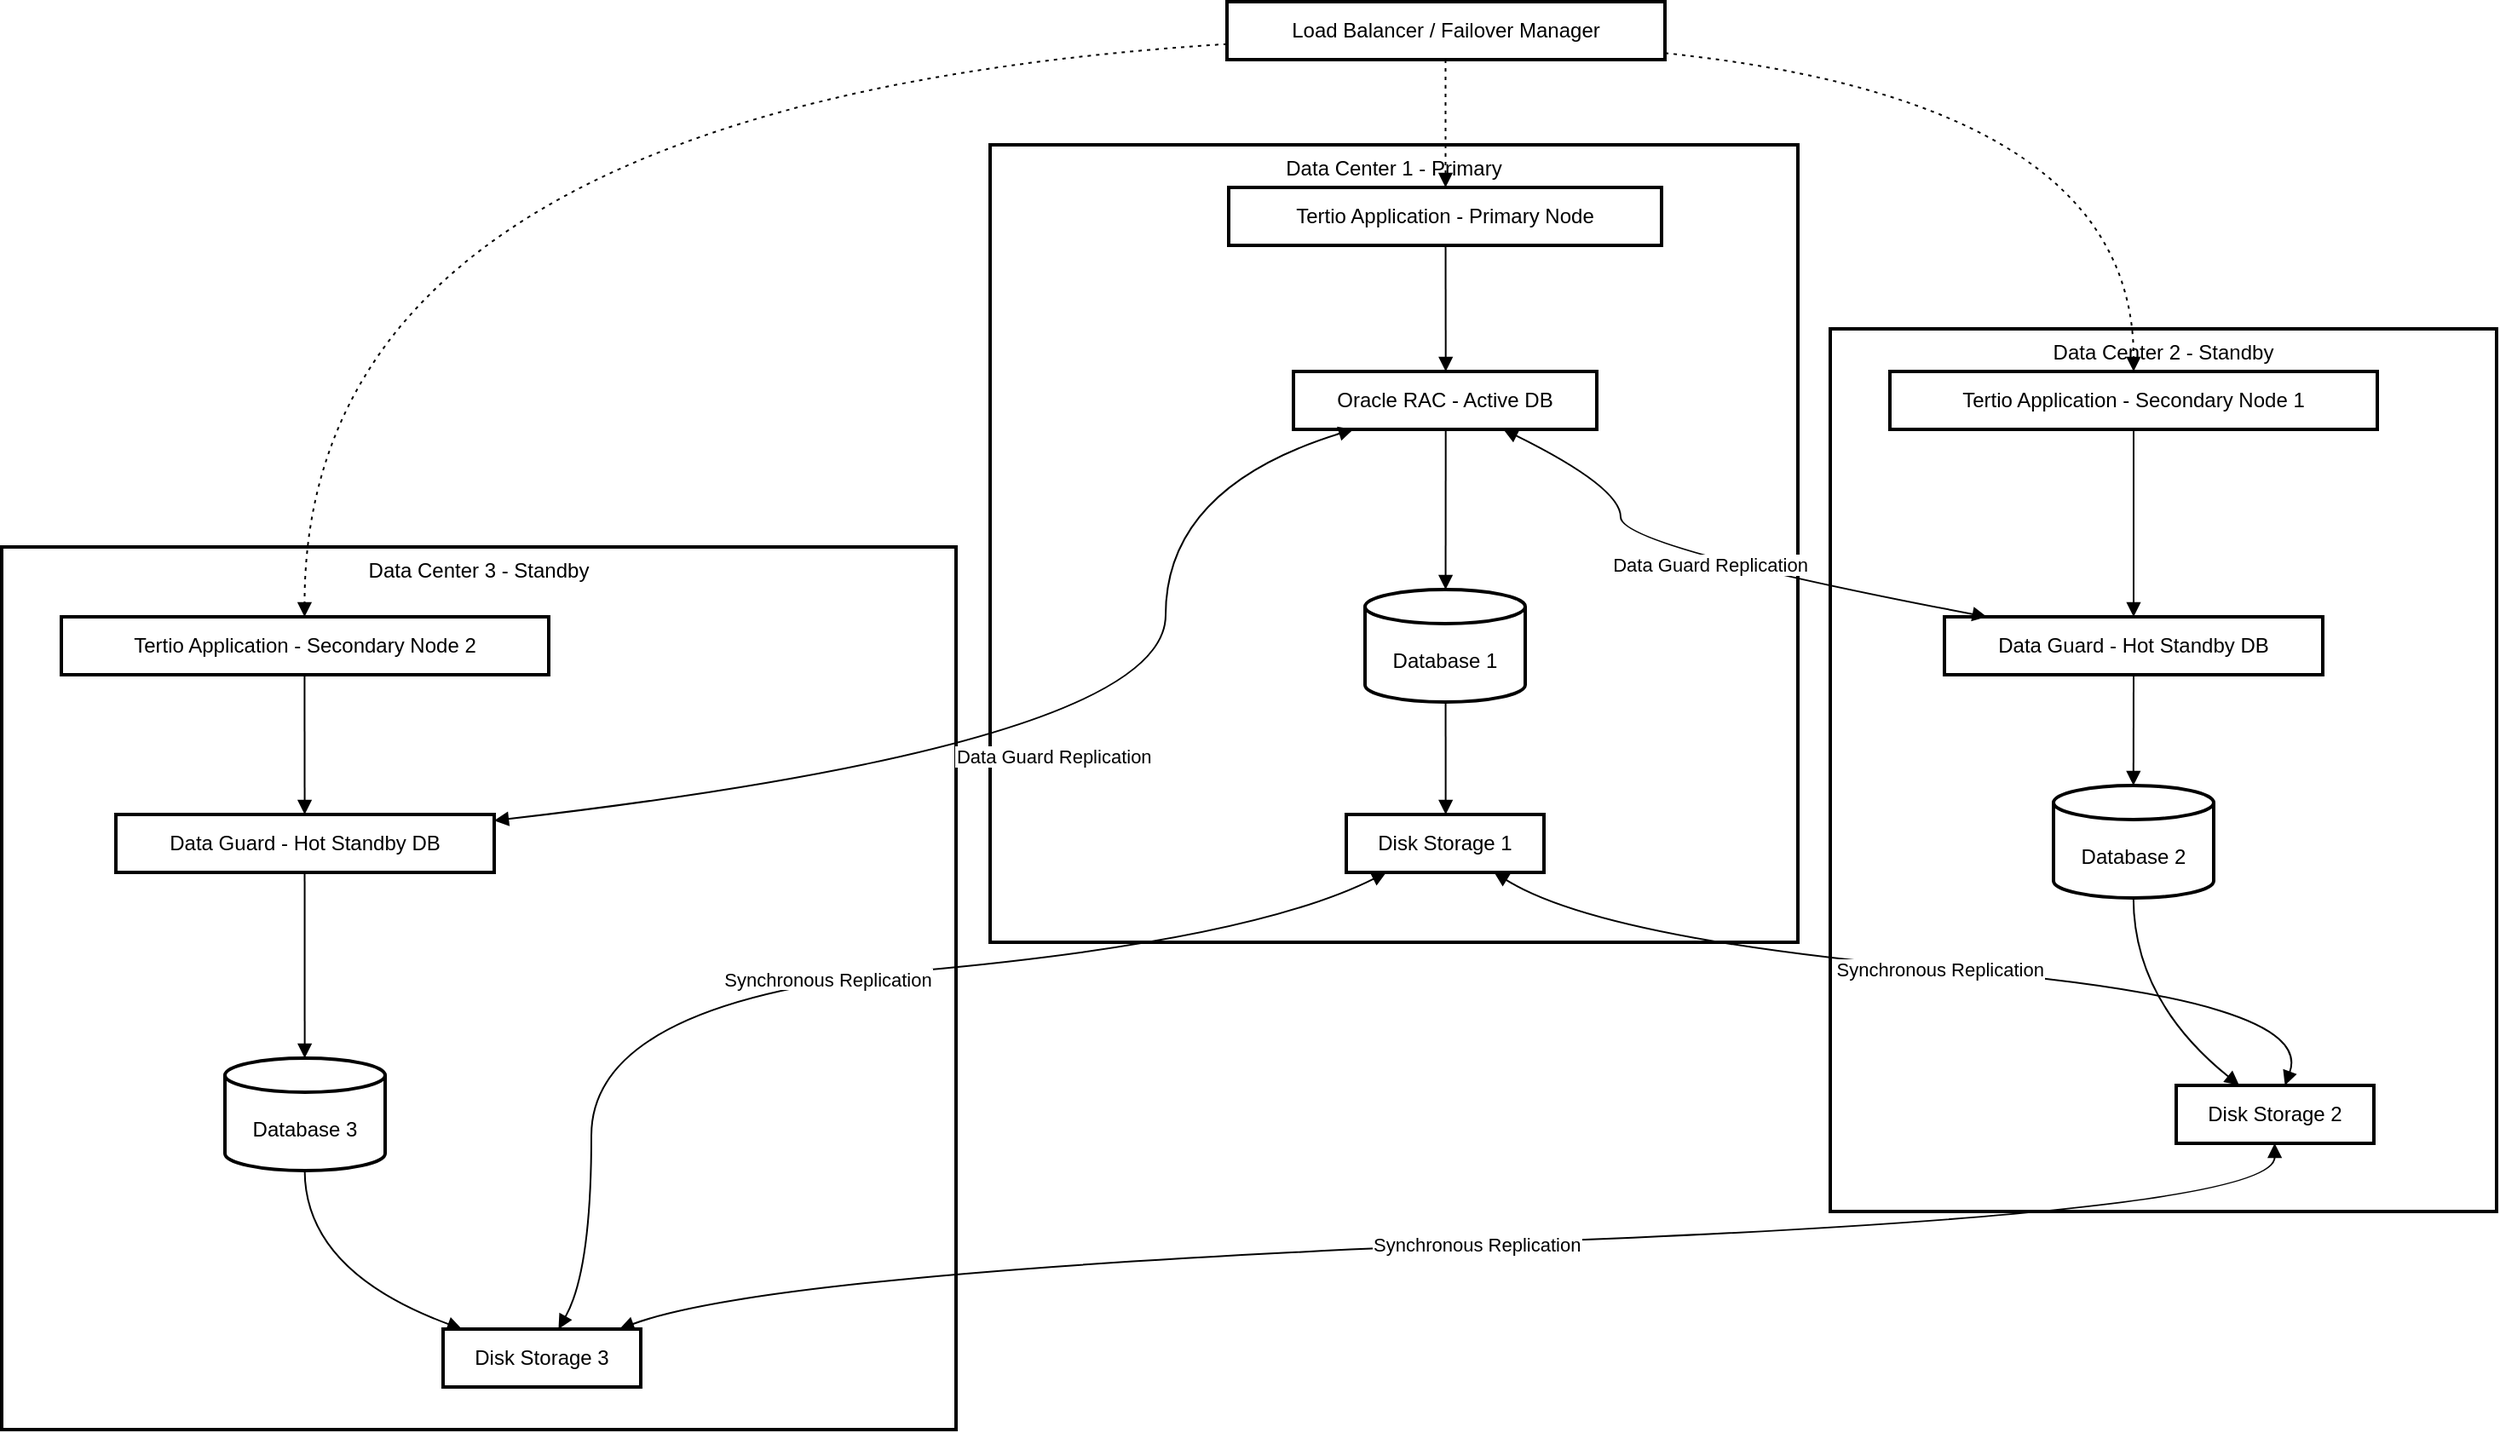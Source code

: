 <mxfile version="24.2.1" type="github">
  <diagram name="Page-1" id="8W2glJkeStnLo5OgLJPn">
    <mxGraphModel dx="2263" dy="1223" grid="1" gridSize="10" guides="1" tooltips="1" connect="1" arrows="1" fold="1" page="1" pageScale="1" pageWidth="827" pageHeight="1169" math="0" shadow="0">
      <root>
        <mxCell id="0" />
        <mxCell id="1" parent="0" />
        <mxCell id="mDXTPYa2_8iE_sngVwxN-43" value="Data Center 3 - Standby" style="whiteSpace=wrap;strokeWidth=2;verticalAlign=top;" vertex="1" parent="1">
          <mxGeometry x="20" y="340" width="560" height="518" as="geometry" />
        </mxCell>
        <mxCell id="mDXTPYa2_8iE_sngVwxN-44" value="Tertio Application - Secondary Node 2" style="whiteSpace=wrap;strokeWidth=2;" vertex="1" parent="1">
          <mxGeometry x="55" y="381" width="286" height="34" as="geometry" />
        </mxCell>
        <mxCell id="mDXTPYa2_8iE_sngVwxN-45" value="Data Guard - Hot Standby DB" style="whiteSpace=wrap;strokeWidth=2;" vertex="1" parent="1">
          <mxGeometry x="87" y="497" width="222" height="34" as="geometry" />
        </mxCell>
        <mxCell id="mDXTPYa2_8iE_sngVwxN-46" value="Disk Storage 3" style="whiteSpace=wrap;strokeWidth=2;" vertex="1" parent="1">
          <mxGeometry x="279" y="799" width="116" height="34" as="geometry" />
        </mxCell>
        <mxCell id="mDXTPYa2_8iE_sngVwxN-47" value="Database 3" style="shape=cylinder3;boundedLbl=1;backgroundOutline=1;size=10;strokeWidth=2;whiteSpace=wrap;" vertex="1" parent="1">
          <mxGeometry x="151" y="640" width="94" height="66" as="geometry" />
        </mxCell>
        <mxCell id="mDXTPYa2_8iE_sngVwxN-48" value="Data Center 2 - Standby" style="whiteSpace=wrap;strokeWidth=2;verticalAlign=top;" vertex="1" parent="1">
          <mxGeometry x="1093" y="212" width="391" height="518" as="geometry" />
        </mxCell>
        <mxCell id="mDXTPYa2_8iE_sngVwxN-49" value="Tertio Application - Secondary Node 1" style="whiteSpace=wrap;strokeWidth=2;" vertex="1" parent="1">
          <mxGeometry x="1128" y="237" width="286" height="34" as="geometry" />
        </mxCell>
        <mxCell id="mDXTPYa2_8iE_sngVwxN-50" value="Data Guard - Hot Standby DB" style="whiteSpace=wrap;strokeWidth=2;" vertex="1" parent="1">
          <mxGeometry x="1160" y="381" width="222" height="34" as="geometry" />
        </mxCell>
        <mxCell id="mDXTPYa2_8iE_sngVwxN-51" value="Disk Storage 2" style="whiteSpace=wrap;strokeWidth=2;" vertex="1" parent="1">
          <mxGeometry x="1296" y="656" width="116" height="34" as="geometry" />
        </mxCell>
        <mxCell id="mDXTPYa2_8iE_sngVwxN-52" value="Database 2" style="shape=cylinder3;boundedLbl=1;backgroundOutline=1;size=10;strokeWidth=2;whiteSpace=wrap;" vertex="1" parent="1">
          <mxGeometry x="1224" y="480" width="94" height="66" as="geometry" />
        </mxCell>
        <mxCell id="mDXTPYa2_8iE_sngVwxN-53" value="Data Center 1 - Primary" style="whiteSpace=wrap;strokeWidth=2;verticalAlign=top;" vertex="1" parent="1">
          <mxGeometry x="600" y="104" width="474" height="468" as="geometry" />
        </mxCell>
        <mxCell id="mDXTPYa2_8iE_sngVwxN-54" value="Tertio Application - Primary Node" style="whiteSpace=wrap;strokeWidth=2;" vertex="1" parent="1">
          <mxGeometry x="740" y="129" width="254" height="34" as="geometry" />
        </mxCell>
        <mxCell id="mDXTPYa2_8iE_sngVwxN-55" value="Oracle RAC - Active DB" style="whiteSpace=wrap;strokeWidth=2;" vertex="1" parent="1">
          <mxGeometry x="778" y="237" width="178" height="34" as="geometry" />
        </mxCell>
        <mxCell id="mDXTPYa2_8iE_sngVwxN-56" value="Disk Storage 1" style="whiteSpace=wrap;strokeWidth=2;" vertex="1" parent="1">
          <mxGeometry x="809" y="497" width="116" height="34" as="geometry" />
        </mxCell>
        <mxCell id="mDXTPYa2_8iE_sngVwxN-57" value="Database 1" style="shape=cylinder3;boundedLbl=1;backgroundOutline=1;size=10;strokeWidth=2;whiteSpace=wrap;" vertex="1" parent="1">
          <mxGeometry x="820" y="365" width="94" height="66" as="geometry" />
        </mxCell>
        <mxCell id="mDXTPYa2_8iE_sngVwxN-58" value="Load Balancer / Failover Manager" style="whiteSpace=wrap;strokeWidth=2;" vertex="1" parent="1">
          <mxGeometry x="739" y="20" width="257" height="34" as="geometry" />
        </mxCell>
        <mxCell id="mDXTPYa2_8iE_sngVwxN-59" value="" style="curved=1;startArrow=none;endArrow=block;exitX=0.501;exitY=0.98;entryX=0.502;entryY=0.01;rounded=0;" edge="1" parent="1" source="mDXTPYa2_8iE_sngVwxN-54" target="mDXTPYa2_8iE_sngVwxN-55">
          <mxGeometry relative="1" as="geometry">
            <Array as="points" />
          </mxGeometry>
        </mxCell>
        <mxCell id="mDXTPYa2_8iE_sngVwxN-60" value="" style="curved=1;startArrow=none;endArrow=block;exitX=0.502;exitY=1.0;entryX=0.503;entryY=-0.005;rounded=0;" edge="1" parent="1" source="mDXTPYa2_8iE_sngVwxN-55" target="mDXTPYa2_8iE_sngVwxN-57">
          <mxGeometry relative="1" as="geometry">
            <Array as="points" />
          </mxGeometry>
        </mxCell>
        <mxCell id="mDXTPYa2_8iE_sngVwxN-61" value="" style="curved=1;startArrow=none;endArrow=block;exitX=0.503;exitY=0.992;entryX=0.503;entryY=-0.014;rounded=0;" edge="1" parent="1" source="mDXTPYa2_8iE_sngVwxN-57" target="mDXTPYa2_8iE_sngVwxN-56">
          <mxGeometry relative="1" as="geometry">
            <Array as="points" />
          </mxGeometry>
        </mxCell>
        <mxCell id="mDXTPYa2_8iE_sngVwxN-62" value="" style="curved=1;startArrow=none;endArrow=block;exitX=0.5;exitY=1.0;entryX=0.5;entryY=-0.008;rounded=0;" edge="1" parent="1" source="mDXTPYa2_8iE_sngVwxN-49" target="mDXTPYa2_8iE_sngVwxN-50">
          <mxGeometry relative="1" as="geometry">
            <Array as="points" />
          </mxGeometry>
        </mxCell>
        <mxCell id="mDXTPYa2_8iE_sngVwxN-63" value="" style="curved=1;startArrow=none;endArrow=block;exitX=0.5;exitY=0.982;entryX=0.499;entryY=0.007;rounded=0;" edge="1" parent="1" source="mDXTPYa2_8iE_sngVwxN-50" target="mDXTPYa2_8iE_sngVwxN-52">
          <mxGeometry relative="1" as="geometry">
            <Array as="points" />
          </mxGeometry>
        </mxCell>
        <mxCell id="mDXTPYa2_8iE_sngVwxN-64" value="" style="curved=1;startArrow=none;endArrow=block;exitX=0.499;exitY=1.004;entryX=0.319;entryY=-0.0;rounded=0;" edge="1" parent="1" source="mDXTPYa2_8iE_sngVwxN-52" target="mDXTPYa2_8iE_sngVwxN-51">
          <mxGeometry relative="1" as="geometry">
            <Array as="points">
              <mxPoint x="1271" y="606" />
            </Array>
          </mxGeometry>
        </mxCell>
        <mxCell id="mDXTPYa2_8iE_sngVwxN-65" value="" style="curved=1;startArrow=none;endArrow=block;exitX=0.499;exitY=0.982;entryX=0.499;entryY=-0.014;rounded=0;" edge="1" parent="1" source="mDXTPYa2_8iE_sngVwxN-44" target="mDXTPYa2_8iE_sngVwxN-45">
          <mxGeometry relative="1" as="geometry">
            <Array as="points" />
          </mxGeometry>
        </mxCell>
        <mxCell id="mDXTPYa2_8iE_sngVwxN-66" value="" style="curved=1;startArrow=none;endArrow=block;exitX=0.499;exitY=0.976;entryX=0.498;entryY=-0.001;rounded=0;" edge="1" parent="1" source="mDXTPYa2_8iE_sngVwxN-45" target="mDXTPYa2_8iE_sngVwxN-47">
          <mxGeometry relative="1" as="geometry">
            <Array as="points" />
          </mxGeometry>
        </mxCell>
        <mxCell id="mDXTPYa2_8iE_sngVwxN-67" value="" style="curved=1;startArrow=none;endArrow=block;exitX=0.498;exitY=0.996;entryX=0.104;entryY=0.011;rounded=0;" edge="1" parent="1" source="mDXTPYa2_8iE_sngVwxN-47" target="mDXTPYa2_8iE_sngVwxN-46">
          <mxGeometry relative="1" as="geometry">
            <Array as="points">
              <mxPoint x="198" y="765" />
            </Array>
          </mxGeometry>
        </mxCell>
        <mxCell id="mDXTPYa2_8iE_sngVwxN-68" value="Data Guard Replication" style="curved=1;startArrow=block;endArrow=block;exitX=0.692;exitY=1.0;entryX=0.106;entryY=-0.008;rounded=0;" edge="1" parent="1" source="mDXTPYa2_8iE_sngVwxN-55" target="mDXTPYa2_8iE_sngVwxN-50">
          <mxGeometry relative="1" as="geometry">
            <Array as="points">
              <mxPoint x="970" y="305" />
              <mxPoint x="970" y="340" />
            </Array>
          </mxGeometry>
        </mxCell>
        <mxCell id="mDXTPYa2_8iE_sngVwxN-69" value="Data Guard Replication" style="curved=1;startArrow=block;endArrow=block;exitX=0.197;exitY=1.0;entryX=0.999;entryY=0.106;rounded=0;" edge="1" parent="1" source="mDXTPYa2_8iE_sngVwxN-55" target="mDXTPYa2_8iE_sngVwxN-45">
          <mxGeometry relative="1" as="geometry">
            <Array as="points">
              <mxPoint x="703" y="305" />
              <mxPoint x="703" y="455" />
            </Array>
          </mxGeometry>
        </mxCell>
        <mxCell id="mDXTPYa2_8iE_sngVwxN-70" value="Synchronous Replication" style="curved=1;startArrow=block;endArrow=block;exitX=0.736;exitY=0.976;entryX=0.55;entryY=-0.0;rounded=0;" edge="1" parent="1" source="mDXTPYa2_8iE_sngVwxN-56" target="mDXTPYa2_8iE_sngVwxN-51">
          <mxGeometry relative="1" as="geometry">
            <Array as="points">
              <mxPoint x="960" y="571" />
              <mxPoint x="1378" y="606" />
            </Array>
          </mxGeometry>
        </mxCell>
        <mxCell id="mDXTPYa2_8iE_sngVwxN-71" value="Synchronous Replication" style="curved=1;startArrow=block;endArrow=block;exitX=0.217;exitY=0.976;entryX=0.582;entryY=0.011;rounded=0;" edge="1" parent="1" source="mDXTPYa2_8iE_sngVwxN-56" target="mDXTPYa2_8iE_sngVwxN-46">
          <mxGeometry relative="1" as="geometry">
            <Array as="points">
              <mxPoint x="753" y="571" />
              <mxPoint x="366" y="606" />
              <mxPoint x="366" y="765" />
            </Array>
          </mxGeometry>
        </mxCell>
        <mxCell id="mDXTPYa2_8iE_sngVwxN-72" value="Synchronous Replication" style="curved=1;startArrow=block;endArrow=block;exitX=0.498;exitY=0.99;entryX=0.884;entryY=0.011;rounded=0;" edge="1" parent="1" source="mDXTPYa2_8iE_sngVwxN-51" target="mDXTPYa2_8iE_sngVwxN-46">
          <mxGeometry relative="1" as="geometry">
            <Array as="points">
              <mxPoint x="1354" y="731" />
              <mxPoint x="473" y="765" />
            </Array>
          </mxGeometry>
        </mxCell>
        <mxCell id="mDXTPYa2_8iE_sngVwxN-73" value="" style="curved=1;dashed=1;dashPattern=2 3;startArrow=none;endArrow=block;exitX=0.499;exitY=0.99;entryX=0.501;entryY=-0.01;rounded=0;" edge="1" parent="1" source="mDXTPYa2_8iE_sngVwxN-58" target="mDXTPYa2_8iE_sngVwxN-54">
          <mxGeometry relative="1" as="geometry">
            <Array as="points" />
          </mxGeometry>
        </mxCell>
        <mxCell id="mDXTPYa2_8iE_sngVwxN-74" value="" style="curved=1;dashed=1;dashPattern=2 3;startArrow=none;endArrow=block;exitX=0.999;exitY=0.886;entryX=0.5;entryY=0.01;rounded=0;" edge="1" parent="1" source="mDXTPYa2_8iE_sngVwxN-58" target="mDXTPYa2_8iE_sngVwxN-49">
          <mxGeometry relative="1" as="geometry">
            <Array as="points">
              <mxPoint x="1271" y="79" />
            </Array>
          </mxGeometry>
        </mxCell>
        <mxCell id="mDXTPYa2_8iE_sngVwxN-75" value="" style="curved=1;dashed=1;dashPattern=2 3;startArrow=none;endArrow=block;exitX=-0.0;exitY=0.731;entryX=0.499;entryY=-0.008;rounded=0;" edge="1" parent="1" source="mDXTPYa2_8iE_sngVwxN-58" target="mDXTPYa2_8iE_sngVwxN-44">
          <mxGeometry relative="1" as="geometry">
            <Array as="points">
              <mxPoint x="198" y="79" />
            </Array>
          </mxGeometry>
        </mxCell>
      </root>
    </mxGraphModel>
  </diagram>
</mxfile>
